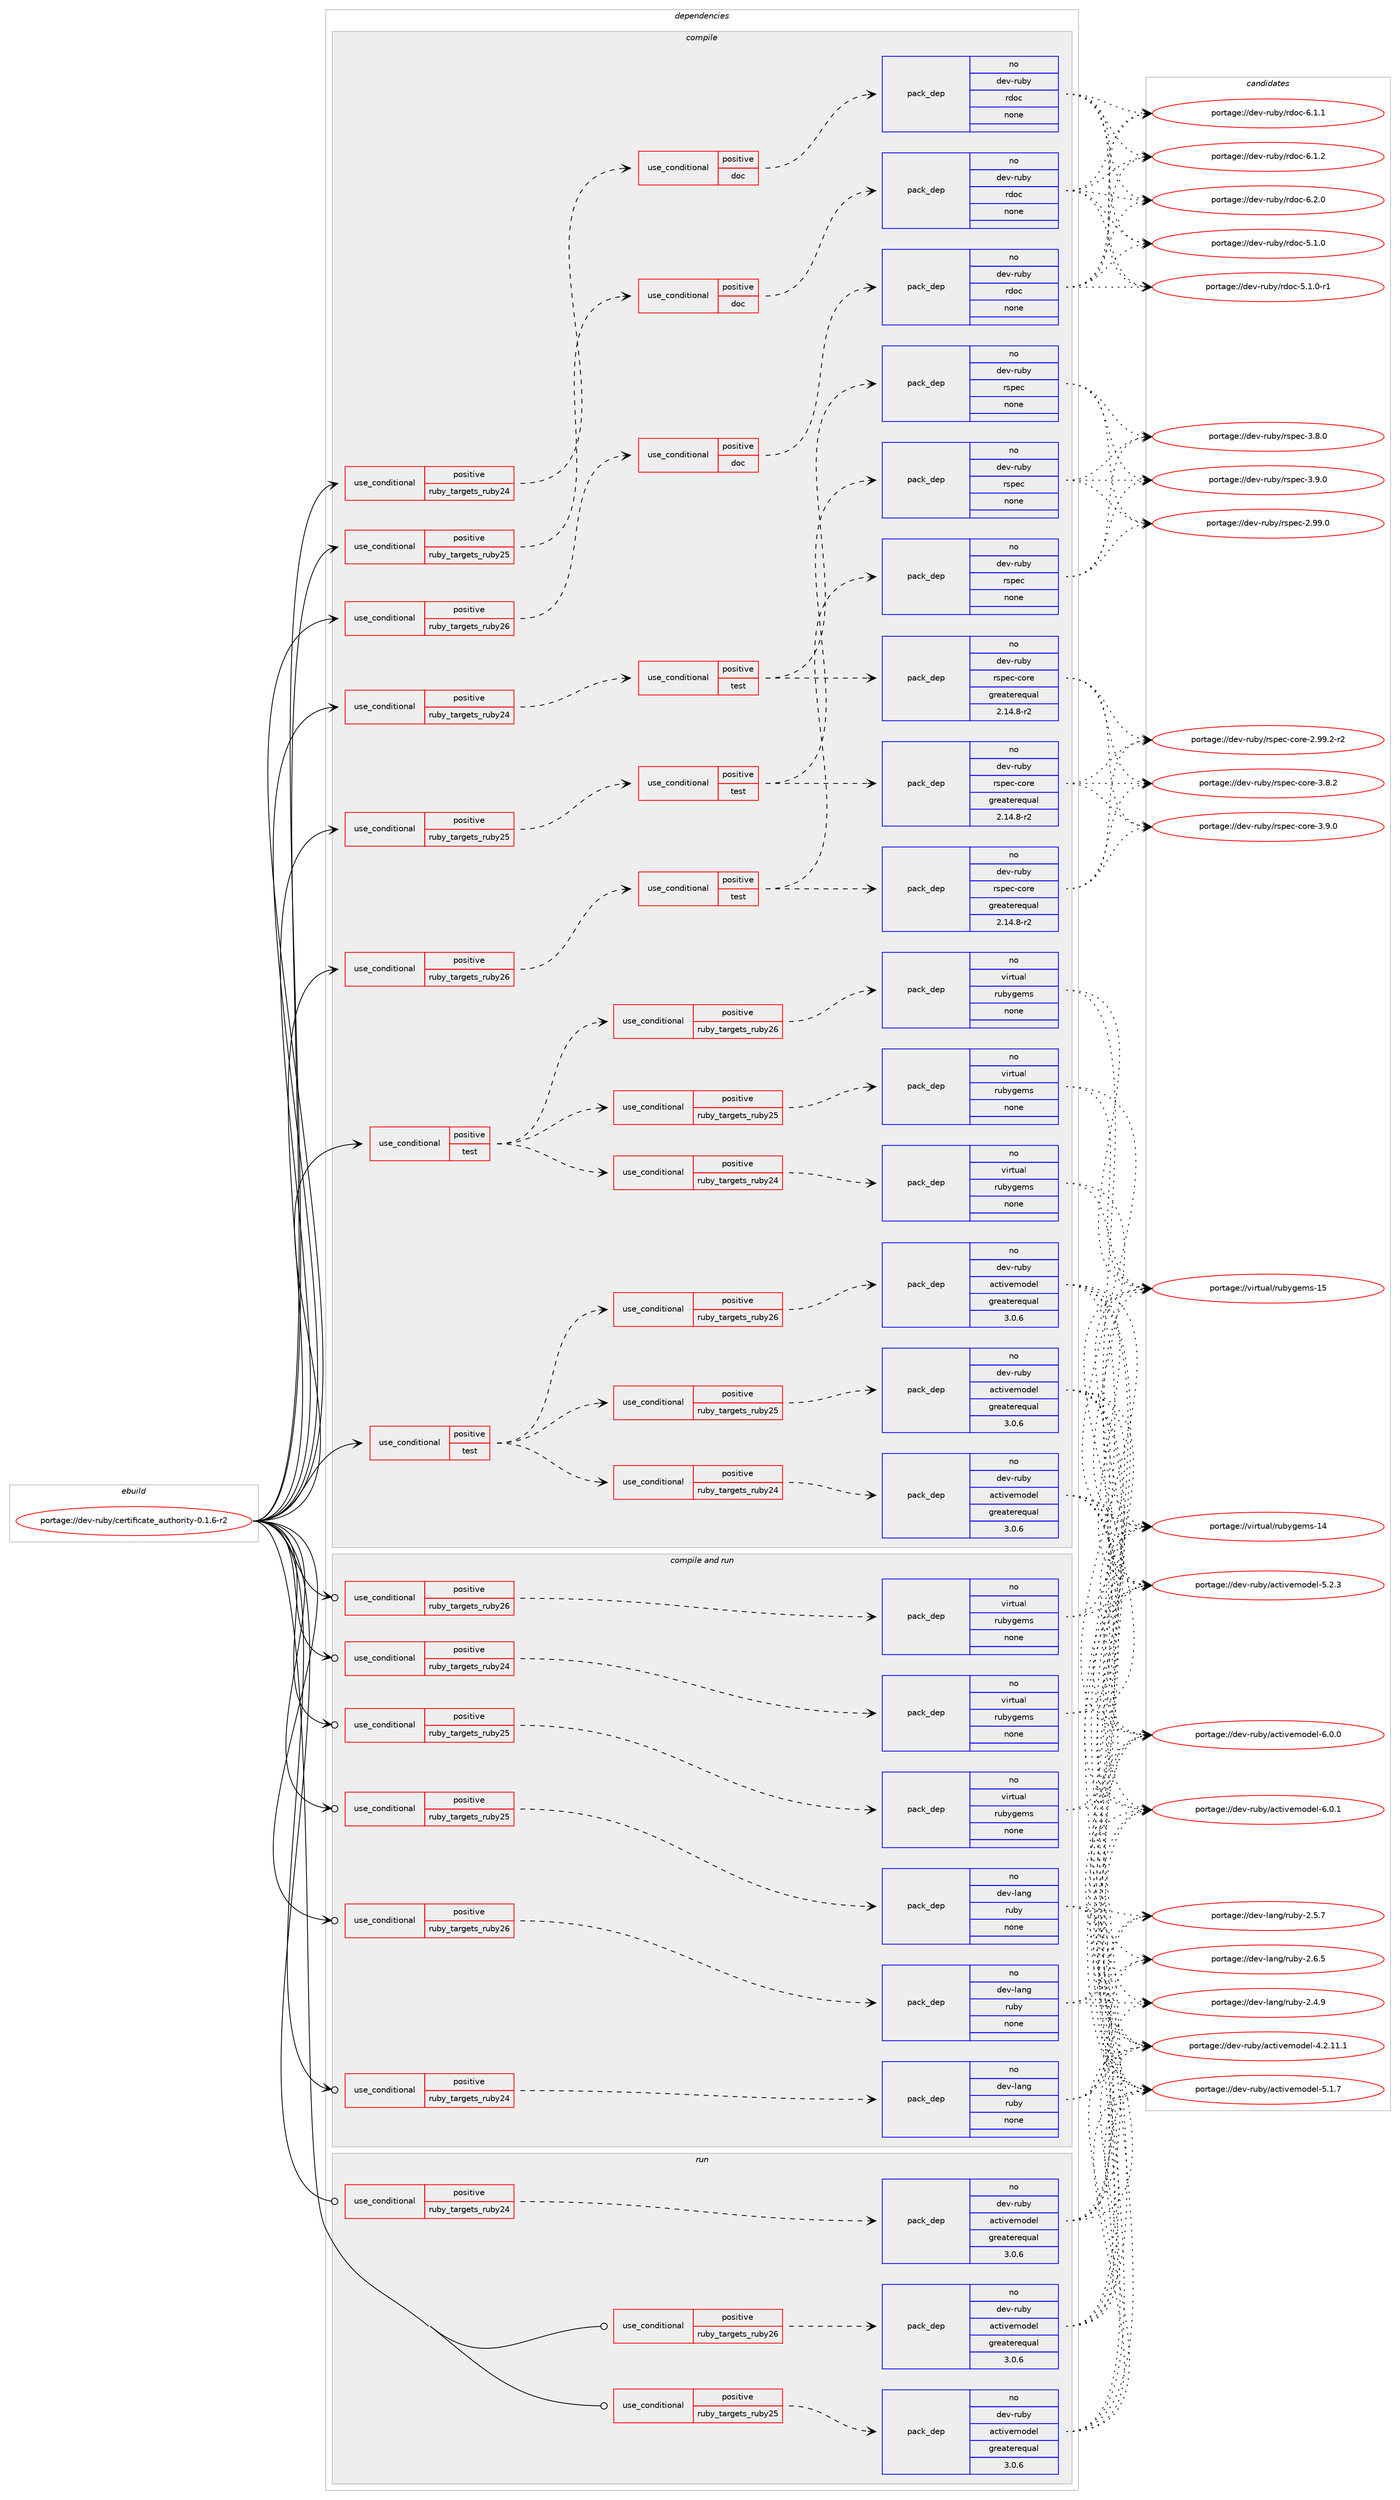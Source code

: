 digraph prolog {

# *************
# Graph options
# *************

newrank=true;
concentrate=true;
compound=true;
graph [rankdir=LR,fontname=Helvetica,fontsize=10,ranksep=1.5];#, ranksep=2.5, nodesep=0.2];
edge  [arrowhead=vee];
node  [fontname=Helvetica,fontsize=10];

# **********
# The ebuild
# **********

subgraph cluster_leftcol {
color=gray;
rank=same;
label=<<i>ebuild</i>>;
id [label="portage://dev-ruby/certificate_authority-0.1.6-r2", color=red, width=4, href="../dev-ruby/certificate_authority-0.1.6-r2.svg"];
}

# ****************
# The dependencies
# ****************

subgraph cluster_midcol {
color=gray;
label=<<i>dependencies</i>>;
subgraph cluster_compile {
fillcolor="#eeeeee";
style=filled;
label=<<i>compile</i>>;
subgraph cond49066 {
dependency215279 [label=<<TABLE BORDER="0" CELLBORDER="1" CELLSPACING="0" CELLPADDING="4"><TR><TD ROWSPAN="3" CELLPADDING="10">use_conditional</TD></TR><TR><TD>positive</TD></TR><TR><TD>ruby_targets_ruby24</TD></TR></TABLE>>, shape=none, color=red];
subgraph cond49067 {
dependency215280 [label=<<TABLE BORDER="0" CELLBORDER="1" CELLSPACING="0" CELLPADDING="4"><TR><TD ROWSPAN="3" CELLPADDING="10">use_conditional</TD></TR><TR><TD>positive</TD></TR><TR><TD>doc</TD></TR></TABLE>>, shape=none, color=red];
subgraph pack162732 {
dependency215281 [label=<<TABLE BORDER="0" CELLBORDER="1" CELLSPACING="0" CELLPADDING="4" WIDTH="220"><TR><TD ROWSPAN="6" CELLPADDING="30">pack_dep</TD></TR><TR><TD WIDTH="110">no</TD></TR><TR><TD>dev-ruby</TD></TR><TR><TD>rdoc</TD></TR><TR><TD>none</TD></TR><TR><TD></TD></TR></TABLE>>, shape=none, color=blue];
}
dependency215280:e -> dependency215281:w [weight=20,style="dashed",arrowhead="vee"];
}
dependency215279:e -> dependency215280:w [weight=20,style="dashed",arrowhead="vee"];
}
id:e -> dependency215279:w [weight=20,style="solid",arrowhead="vee"];
subgraph cond49068 {
dependency215282 [label=<<TABLE BORDER="0" CELLBORDER="1" CELLSPACING="0" CELLPADDING="4"><TR><TD ROWSPAN="3" CELLPADDING="10">use_conditional</TD></TR><TR><TD>positive</TD></TR><TR><TD>ruby_targets_ruby24</TD></TR></TABLE>>, shape=none, color=red];
subgraph cond49069 {
dependency215283 [label=<<TABLE BORDER="0" CELLBORDER="1" CELLSPACING="0" CELLPADDING="4"><TR><TD ROWSPAN="3" CELLPADDING="10">use_conditional</TD></TR><TR><TD>positive</TD></TR><TR><TD>test</TD></TR></TABLE>>, shape=none, color=red];
subgraph pack162733 {
dependency215284 [label=<<TABLE BORDER="0" CELLBORDER="1" CELLSPACING="0" CELLPADDING="4" WIDTH="220"><TR><TD ROWSPAN="6" CELLPADDING="30">pack_dep</TD></TR><TR><TD WIDTH="110">no</TD></TR><TR><TD>dev-ruby</TD></TR><TR><TD>rspec</TD></TR><TR><TD>none</TD></TR><TR><TD></TD></TR></TABLE>>, shape=none, color=blue];
}
dependency215283:e -> dependency215284:w [weight=20,style="dashed",arrowhead="vee"];
subgraph pack162734 {
dependency215285 [label=<<TABLE BORDER="0" CELLBORDER="1" CELLSPACING="0" CELLPADDING="4" WIDTH="220"><TR><TD ROWSPAN="6" CELLPADDING="30">pack_dep</TD></TR><TR><TD WIDTH="110">no</TD></TR><TR><TD>dev-ruby</TD></TR><TR><TD>rspec-core</TD></TR><TR><TD>greaterequal</TD></TR><TR><TD>2.14.8-r2</TD></TR></TABLE>>, shape=none, color=blue];
}
dependency215283:e -> dependency215285:w [weight=20,style="dashed",arrowhead="vee"];
}
dependency215282:e -> dependency215283:w [weight=20,style="dashed",arrowhead="vee"];
}
id:e -> dependency215282:w [weight=20,style="solid",arrowhead="vee"];
subgraph cond49070 {
dependency215286 [label=<<TABLE BORDER="0" CELLBORDER="1" CELLSPACING="0" CELLPADDING="4"><TR><TD ROWSPAN="3" CELLPADDING="10">use_conditional</TD></TR><TR><TD>positive</TD></TR><TR><TD>ruby_targets_ruby25</TD></TR></TABLE>>, shape=none, color=red];
subgraph cond49071 {
dependency215287 [label=<<TABLE BORDER="0" CELLBORDER="1" CELLSPACING="0" CELLPADDING="4"><TR><TD ROWSPAN="3" CELLPADDING="10">use_conditional</TD></TR><TR><TD>positive</TD></TR><TR><TD>doc</TD></TR></TABLE>>, shape=none, color=red];
subgraph pack162735 {
dependency215288 [label=<<TABLE BORDER="0" CELLBORDER="1" CELLSPACING="0" CELLPADDING="4" WIDTH="220"><TR><TD ROWSPAN="6" CELLPADDING="30">pack_dep</TD></TR><TR><TD WIDTH="110">no</TD></TR><TR><TD>dev-ruby</TD></TR><TR><TD>rdoc</TD></TR><TR><TD>none</TD></TR><TR><TD></TD></TR></TABLE>>, shape=none, color=blue];
}
dependency215287:e -> dependency215288:w [weight=20,style="dashed",arrowhead="vee"];
}
dependency215286:e -> dependency215287:w [weight=20,style="dashed",arrowhead="vee"];
}
id:e -> dependency215286:w [weight=20,style="solid",arrowhead="vee"];
subgraph cond49072 {
dependency215289 [label=<<TABLE BORDER="0" CELLBORDER="1" CELLSPACING="0" CELLPADDING="4"><TR><TD ROWSPAN="3" CELLPADDING="10">use_conditional</TD></TR><TR><TD>positive</TD></TR><TR><TD>ruby_targets_ruby25</TD></TR></TABLE>>, shape=none, color=red];
subgraph cond49073 {
dependency215290 [label=<<TABLE BORDER="0" CELLBORDER="1" CELLSPACING="0" CELLPADDING="4"><TR><TD ROWSPAN="3" CELLPADDING="10">use_conditional</TD></TR><TR><TD>positive</TD></TR><TR><TD>test</TD></TR></TABLE>>, shape=none, color=red];
subgraph pack162736 {
dependency215291 [label=<<TABLE BORDER="0" CELLBORDER="1" CELLSPACING="0" CELLPADDING="4" WIDTH="220"><TR><TD ROWSPAN="6" CELLPADDING="30">pack_dep</TD></TR><TR><TD WIDTH="110">no</TD></TR><TR><TD>dev-ruby</TD></TR><TR><TD>rspec</TD></TR><TR><TD>none</TD></TR><TR><TD></TD></TR></TABLE>>, shape=none, color=blue];
}
dependency215290:e -> dependency215291:w [weight=20,style="dashed",arrowhead="vee"];
subgraph pack162737 {
dependency215292 [label=<<TABLE BORDER="0" CELLBORDER="1" CELLSPACING="0" CELLPADDING="4" WIDTH="220"><TR><TD ROWSPAN="6" CELLPADDING="30">pack_dep</TD></TR><TR><TD WIDTH="110">no</TD></TR><TR><TD>dev-ruby</TD></TR><TR><TD>rspec-core</TD></TR><TR><TD>greaterequal</TD></TR><TR><TD>2.14.8-r2</TD></TR></TABLE>>, shape=none, color=blue];
}
dependency215290:e -> dependency215292:w [weight=20,style="dashed",arrowhead="vee"];
}
dependency215289:e -> dependency215290:w [weight=20,style="dashed",arrowhead="vee"];
}
id:e -> dependency215289:w [weight=20,style="solid",arrowhead="vee"];
subgraph cond49074 {
dependency215293 [label=<<TABLE BORDER="0" CELLBORDER="1" CELLSPACING="0" CELLPADDING="4"><TR><TD ROWSPAN="3" CELLPADDING="10">use_conditional</TD></TR><TR><TD>positive</TD></TR><TR><TD>ruby_targets_ruby26</TD></TR></TABLE>>, shape=none, color=red];
subgraph cond49075 {
dependency215294 [label=<<TABLE BORDER="0" CELLBORDER="1" CELLSPACING="0" CELLPADDING="4"><TR><TD ROWSPAN="3" CELLPADDING="10">use_conditional</TD></TR><TR><TD>positive</TD></TR><TR><TD>doc</TD></TR></TABLE>>, shape=none, color=red];
subgraph pack162738 {
dependency215295 [label=<<TABLE BORDER="0" CELLBORDER="1" CELLSPACING="0" CELLPADDING="4" WIDTH="220"><TR><TD ROWSPAN="6" CELLPADDING="30">pack_dep</TD></TR><TR><TD WIDTH="110">no</TD></TR><TR><TD>dev-ruby</TD></TR><TR><TD>rdoc</TD></TR><TR><TD>none</TD></TR><TR><TD></TD></TR></TABLE>>, shape=none, color=blue];
}
dependency215294:e -> dependency215295:w [weight=20,style="dashed",arrowhead="vee"];
}
dependency215293:e -> dependency215294:w [weight=20,style="dashed",arrowhead="vee"];
}
id:e -> dependency215293:w [weight=20,style="solid",arrowhead="vee"];
subgraph cond49076 {
dependency215296 [label=<<TABLE BORDER="0" CELLBORDER="1" CELLSPACING="0" CELLPADDING="4"><TR><TD ROWSPAN="3" CELLPADDING="10">use_conditional</TD></TR><TR><TD>positive</TD></TR><TR><TD>ruby_targets_ruby26</TD></TR></TABLE>>, shape=none, color=red];
subgraph cond49077 {
dependency215297 [label=<<TABLE BORDER="0" CELLBORDER="1" CELLSPACING="0" CELLPADDING="4"><TR><TD ROWSPAN="3" CELLPADDING="10">use_conditional</TD></TR><TR><TD>positive</TD></TR><TR><TD>test</TD></TR></TABLE>>, shape=none, color=red];
subgraph pack162739 {
dependency215298 [label=<<TABLE BORDER="0" CELLBORDER="1" CELLSPACING="0" CELLPADDING="4" WIDTH="220"><TR><TD ROWSPAN="6" CELLPADDING="30">pack_dep</TD></TR><TR><TD WIDTH="110">no</TD></TR><TR><TD>dev-ruby</TD></TR><TR><TD>rspec</TD></TR><TR><TD>none</TD></TR><TR><TD></TD></TR></TABLE>>, shape=none, color=blue];
}
dependency215297:e -> dependency215298:w [weight=20,style="dashed",arrowhead="vee"];
subgraph pack162740 {
dependency215299 [label=<<TABLE BORDER="0" CELLBORDER="1" CELLSPACING="0" CELLPADDING="4" WIDTH="220"><TR><TD ROWSPAN="6" CELLPADDING="30">pack_dep</TD></TR><TR><TD WIDTH="110">no</TD></TR><TR><TD>dev-ruby</TD></TR><TR><TD>rspec-core</TD></TR><TR><TD>greaterequal</TD></TR><TR><TD>2.14.8-r2</TD></TR></TABLE>>, shape=none, color=blue];
}
dependency215297:e -> dependency215299:w [weight=20,style="dashed",arrowhead="vee"];
}
dependency215296:e -> dependency215297:w [weight=20,style="dashed",arrowhead="vee"];
}
id:e -> dependency215296:w [weight=20,style="solid",arrowhead="vee"];
subgraph cond49078 {
dependency215300 [label=<<TABLE BORDER="0" CELLBORDER="1" CELLSPACING="0" CELLPADDING="4"><TR><TD ROWSPAN="3" CELLPADDING="10">use_conditional</TD></TR><TR><TD>positive</TD></TR><TR><TD>test</TD></TR></TABLE>>, shape=none, color=red];
subgraph cond49079 {
dependency215301 [label=<<TABLE BORDER="0" CELLBORDER="1" CELLSPACING="0" CELLPADDING="4"><TR><TD ROWSPAN="3" CELLPADDING="10">use_conditional</TD></TR><TR><TD>positive</TD></TR><TR><TD>ruby_targets_ruby24</TD></TR></TABLE>>, shape=none, color=red];
subgraph pack162741 {
dependency215302 [label=<<TABLE BORDER="0" CELLBORDER="1" CELLSPACING="0" CELLPADDING="4" WIDTH="220"><TR><TD ROWSPAN="6" CELLPADDING="30">pack_dep</TD></TR><TR><TD WIDTH="110">no</TD></TR><TR><TD>dev-ruby</TD></TR><TR><TD>activemodel</TD></TR><TR><TD>greaterequal</TD></TR><TR><TD>3.0.6</TD></TR></TABLE>>, shape=none, color=blue];
}
dependency215301:e -> dependency215302:w [weight=20,style="dashed",arrowhead="vee"];
}
dependency215300:e -> dependency215301:w [weight=20,style="dashed",arrowhead="vee"];
subgraph cond49080 {
dependency215303 [label=<<TABLE BORDER="0" CELLBORDER="1" CELLSPACING="0" CELLPADDING="4"><TR><TD ROWSPAN="3" CELLPADDING="10">use_conditional</TD></TR><TR><TD>positive</TD></TR><TR><TD>ruby_targets_ruby25</TD></TR></TABLE>>, shape=none, color=red];
subgraph pack162742 {
dependency215304 [label=<<TABLE BORDER="0" CELLBORDER="1" CELLSPACING="0" CELLPADDING="4" WIDTH="220"><TR><TD ROWSPAN="6" CELLPADDING="30">pack_dep</TD></TR><TR><TD WIDTH="110">no</TD></TR><TR><TD>dev-ruby</TD></TR><TR><TD>activemodel</TD></TR><TR><TD>greaterequal</TD></TR><TR><TD>3.0.6</TD></TR></TABLE>>, shape=none, color=blue];
}
dependency215303:e -> dependency215304:w [weight=20,style="dashed",arrowhead="vee"];
}
dependency215300:e -> dependency215303:w [weight=20,style="dashed",arrowhead="vee"];
subgraph cond49081 {
dependency215305 [label=<<TABLE BORDER="0" CELLBORDER="1" CELLSPACING="0" CELLPADDING="4"><TR><TD ROWSPAN="3" CELLPADDING="10">use_conditional</TD></TR><TR><TD>positive</TD></TR><TR><TD>ruby_targets_ruby26</TD></TR></TABLE>>, shape=none, color=red];
subgraph pack162743 {
dependency215306 [label=<<TABLE BORDER="0" CELLBORDER="1" CELLSPACING="0" CELLPADDING="4" WIDTH="220"><TR><TD ROWSPAN="6" CELLPADDING="30">pack_dep</TD></TR><TR><TD WIDTH="110">no</TD></TR><TR><TD>dev-ruby</TD></TR><TR><TD>activemodel</TD></TR><TR><TD>greaterequal</TD></TR><TR><TD>3.0.6</TD></TR></TABLE>>, shape=none, color=blue];
}
dependency215305:e -> dependency215306:w [weight=20,style="dashed",arrowhead="vee"];
}
dependency215300:e -> dependency215305:w [weight=20,style="dashed",arrowhead="vee"];
}
id:e -> dependency215300:w [weight=20,style="solid",arrowhead="vee"];
subgraph cond49082 {
dependency215307 [label=<<TABLE BORDER="0" CELLBORDER="1" CELLSPACING="0" CELLPADDING="4"><TR><TD ROWSPAN="3" CELLPADDING="10">use_conditional</TD></TR><TR><TD>positive</TD></TR><TR><TD>test</TD></TR></TABLE>>, shape=none, color=red];
subgraph cond49083 {
dependency215308 [label=<<TABLE BORDER="0" CELLBORDER="1" CELLSPACING="0" CELLPADDING="4"><TR><TD ROWSPAN="3" CELLPADDING="10">use_conditional</TD></TR><TR><TD>positive</TD></TR><TR><TD>ruby_targets_ruby24</TD></TR></TABLE>>, shape=none, color=red];
subgraph pack162744 {
dependency215309 [label=<<TABLE BORDER="0" CELLBORDER="1" CELLSPACING="0" CELLPADDING="4" WIDTH="220"><TR><TD ROWSPAN="6" CELLPADDING="30">pack_dep</TD></TR><TR><TD WIDTH="110">no</TD></TR><TR><TD>virtual</TD></TR><TR><TD>rubygems</TD></TR><TR><TD>none</TD></TR><TR><TD></TD></TR></TABLE>>, shape=none, color=blue];
}
dependency215308:e -> dependency215309:w [weight=20,style="dashed",arrowhead="vee"];
}
dependency215307:e -> dependency215308:w [weight=20,style="dashed",arrowhead="vee"];
subgraph cond49084 {
dependency215310 [label=<<TABLE BORDER="0" CELLBORDER="1" CELLSPACING="0" CELLPADDING="4"><TR><TD ROWSPAN="3" CELLPADDING="10">use_conditional</TD></TR><TR><TD>positive</TD></TR><TR><TD>ruby_targets_ruby25</TD></TR></TABLE>>, shape=none, color=red];
subgraph pack162745 {
dependency215311 [label=<<TABLE BORDER="0" CELLBORDER="1" CELLSPACING="0" CELLPADDING="4" WIDTH="220"><TR><TD ROWSPAN="6" CELLPADDING="30">pack_dep</TD></TR><TR><TD WIDTH="110">no</TD></TR><TR><TD>virtual</TD></TR><TR><TD>rubygems</TD></TR><TR><TD>none</TD></TR><TR><TD></TD></TR></TABLE>>, shape=none, color=blue];
}
dependency215310:e -> dependency215311:w [weight=20,style="dashed",arrowhead="vee"];
}
dependency215307:e -> dependency215310:w [weight=20,style="dashed",arrowhead="vee"];
subgraph cond49085 {
dependency215312 [label=<<TABLE BORDER="0" CELLBORDER="1" CELLSPACING="0" CELLPADDING="4"><TR><TD ROWSPAN="3" CELLPADDING="10">use_conditional</TD></TR><TR><TD>positive</TD></TR><TR><TD>ruby_targets_ruby26</TD></TR></TABLE>>, shape=none, color=red];
subgraph pack162746 {
dependency215313 [label=<<TABLE BORDER="0" CELLBORDER="1" CELLSPACING="0" CELLPADDING="4" WIDTH="220"><TR><TD ROWSPAN="6" CELLPADDING="30">pack_dep</TD></TR><TR><TD WIDTH="110">no</TD></TR><TR><TD>virtual</TD></TR><TR><TD>rubygems</TD></TR><TR><TD>none</TD></TR><TR><TD></TD></TR></TABLE>>, shape=none, color=blue];
}
dependency215312:e -> dependency215313:w [weight=20,style="dashed",arrowhead="vee"];
}
dependency215307:e -> dependency215312:w [weight=20,style="dashed",arrowhead="vee"];
}
id:e -> dependency215307:w [weight=20,style="solid",arrowhead="vee"];
}
subgraph cluster_compileandrun {
fillcolor="#eeeeee";
style=filled;
label=<<i>compile and run</i>>;
subgraph cond49086 {
dependency215314 [label=<<TABLE BORDER="0" CELLBORDER="1" CELLSPACING="0" CELLPADDING="4"><TR><TD ROWSPAN="3" CELLPADDING="10">use_conditional</TD></TR><TR><TD>positive</TD></TR><TR><TD>ruby_targets_ruby24</TD></TR></TABLE>>, shape=none, color=red];
subgraph pack162747 {
dependency215315 [label=<<TABLE BORDER="0" CELLBORDER="1" CELLSPACING="0" CELLPADDING="4" WIDTH="220"><TR><TD ROWSPAN="6" CELLPADDING="30">pack_dep</TD></TR><TR><TD WIDTH="110">no</TD></TR><TR><TD>dev-lang</TD></TR><TR><TD>ruby</TD></TR><TR><TD>none</TD></TR><TR><TD></TD></TR></TABLE>>, shape=none, color=blue];
}
dependency215314:e -> dependency215315:w [weight=20,style="dashed",arrowhead="vee"];
}
id:e -> dependency215314:w [weight=20,style="solid",arrowhead="odotvee"];
subgraph cond49087 {
dependency215316 [label=<<TABLE BORDER="0" CELLBORDER="1" CELLSPACING="0" CELLPADDING="4"><TR><TD ROWSPAN="3" CELLPADDING="10">use_conditional</TD></TR><TR><TD>positive</TD></TR><TR><TD>ruby_targets_ruby24</TD></TR></TABLE>>, shape=none, color=red];
subgraph pack162748 {
dependency215317 [label=<<TABLE BORDER="0" CELLBORDER="1" CELLSPACING="0" CELLPADDING="4" WIDTH="220"><TR><TD ROWSPAN="6" CELLPADDING="30">pack_dep</TD></TR><TR><TD WIDTH="110">no</TD></TR><TR><TD>virtual</TD></TR><TR><TD>rubygems</TD></TR><TR><TD>none</TD></TR><TR><TD></TD></TR></TABLE>>, shape=none, color=blue];
}
dependency215316:e -> dependency215317:w [weight=20,style="dashed",arrowhead="vee"];
}
id:e -> dependency215316:w [weight=20,style="solid",arrowhead="odotvee"];
subgraph cond49088 {
dependency215318 [label=<<TABLE BORDER="0" CELLBORDER="1" CELLSPACING="0" CELLPADDING="4"><TR><TD ROWSPAN="3" CELLPADDING="10">use_conditional</TD></TR><TR><TD>positive</TD></TR><TR><TD>ruby_targets_ruby25</TD></TR></TABLE>>, shape=none, color=red];
subgraph pack162749 {
dependency215319 [label=<<TABLE BORDER="0" CELLBORDER="1" CELLSPACING="0" CELLPADDING="4" WIDTH="220"><TR><TD ROWSPAN="6" CELLPADDING="30">pack_dep</TD></TR><TR><TD WIDTH="110">no</TD></TR><TR><TD>dev-lang</TD></TR><TR><TD>ruby</TD></TR><TR><TD>none</TD></TR><TR><TD></TD></TR></TABLE>>, shape=none, color=blue];
}
dependency215318:e -> dependency215319:w [weight=20,style="dashed",arrowhead="vee"];
}
id:e -> dependency215318:w [weight=20,style="solid",arrowhead="odotvee"];
subgraph cond49089 {
dependency215320 [label=<<TABLE BORDER="0" CELLBORDER="1" CELLSPACING="0" CELLPADDING="4"><TR><TD ROWSPAN="3" CELLPADDING="10">use_conditional</TD></TR><TR><TD>positive</TD></TR><TR><TD>ruby_targets_ruby25</TD></TR></TABLE>>, shape=none, color=red];
subgraph pack162750 {
dependency215321 [label=<<TABLE BORDER="0" CELLBORDER="1" CELLSPACING="0" CELLPADDING="4" WIDTH="220"><TR><TD ROWSPAN="6" CELLPADDING="30">pack_dep</TD></TR><TR><TD WIDTH="110">no</TD></TR><TR><TD>virtual</TD></TR><TR><TD>rubygems</TD></TR><TR><TD>none</TD></TR><TR><TD></TD></TR></TABLE>>, shape=none, color=blue];
}
dependency215320:e -> dependency215321:w [weight=20,style="dashed",arrowhead="vee"];
}
id:e -> dependency215320:w [weight=20,style="solid",arrowhead="odotvee"];
subgraph cond49090 {
dependency215322 [label=<<TABLE BORDER="0" CELLBORDER="1" CELLSPACING="0" CELLPADDING="4"><TR><TD ROWSPAN="3" CELLPADDING="10">use_conditional</TD></TR><TR><TD>positive</TD></TR><TR><TD>ruby_targets_ruby26</TD></TR></TABLE>>, shape=none, color=red];
subgraph pack162751 {
dependency215323 [label=<<TABLE BORDER="0" CELLBORDER="1" CELLSPACING="0" CELLPADDING="4" WIDTH="220"><TR><TD ROWSPAN="6" CELLPADDING="30">pack_dep</TD></TR><TR><TD WIDTH="110">no</TD></TR><TR><TD>dev-lang</TD></TR><TR><TD>ruby</TD></TR><TR><TD>none</TD></TR><TR><TD></TD></TR></TABLE>>, shape=none, color=blue];
}
dependency215322:e -> dependency215323:w [weight=20,style="dashed",arrowhead="vee"];
}
id:e -> dependency215322:w [weight=20,style="solid",arrowhead="odotvee"];
subgraph cond49091 {
dependency215324 [label=<<TABLE BORDER="0" CELLBORDER="1" CELLSPACING="0" CELLPADDING="4"><TR><TD ROWSPAN="3" CELLPADDING="10">use_conditional</TD></TR><TR><TD>positive</TD></TR><TR><TD>ruby_targets_ruby26</TD></TR></TABLE>>, shape=none, color=red];
subgraph pack162752 {
dependency215325 [label=<<TABLE BORDER="0" CELLBORDER="1" CELLSPACING="0" CELLPADDING="4" WIDTH="220"><TR><TD ROWSPAN="6" CELLPADDING="30">pack_dep</TD></TR><TR><TD WIDTH="110">no</TD></TR><TR><TD>virtual</TD></TR><TR><TD>rubygems</TD></TR><TR><TD>none</TD></TR><TR><TD></TD></TR></TABLE>>, shape=none, color=blue];
}
dependency215324:e -> dependency215325:w [weight=20,style="dashed",arrowhead="vee"];
}
id:e -> dependency215324:w [weight=20,style="solid",arrowhead="odotvee"];
}
subgraph cluster_run {
fillcolor="#eeeeee";
style=filled;
label=<<i>run</i>>;
subgraph cond49092 {
dependency215326 [label=<<TABLE BORDER="0" CELLBORDER="1" CELLSPACING="0" CELLPADDING="4"><TR><TD ROWSPAN="3" CELLPADDING="10">use_conditional</TD></TR><TR><TD>positive</TD></TR><TR><TD>ruby_targets_ruby24</TD></TR></TABLE>>, shape=none, color=red];
subgraph pack162753 {
dependency215327 [label=<<TABLE BORDER="0" CELLBORDER="1" CELLSPACING="0" CELLPADDING="4" WIDTH="220"><TR><TD ROWSPAN="6" CELLPADDING="30">pack_dep</TD></TR><TR><TD WIDTH="110">no</TD></TR><TR><TD>dev-ruby</TD></TR><TR><TD>activemodel</TD></TR><TR><TD>greaterequal</TD></TR><TR><TD>3.0.6</TD></TR></TABLE>>, shape=none, color=blue];
}
dependency215326:e -> dependency215327:w [weight=20,style="dashed",arrowhead="vee"];
}
id:e -> dependency215326:w [weight=20,style="solid",arrowhead="odot"];
subgraph cond49093 {
dependency215328 [label=<<TABLE BORDER="0" CELLBORDER="1" CELLSPACING="0" CELLPADDING="4"><TR><TD ROWSPAN="3" CELLPADDING="10">use_conditional</TD></TR><TR><TD>positive</TD></TR><TR><TD>ruby_targets_ruby25</TD></TR></TABLE>>, shape=none, color=red];
subgraph pack162754 {
dependency215329 [label=<<TABLE BORDER="0" CELLBORDER="1" CELLSPACING="0" CELLPADDING="4" WIDTH="220"><TR><TD ROWSPAN="6" CELLPADDING="30">pack_dep</TD></TR><TR><TD WIDTH="110">no</TD></TR><TR><TD>dev-ruby</TD></TR><TR><TD>activemodel</TD></TR><TR><TD>greaterequal</TD></TR><TR><TD>3.0.6</TD></TR></TABLE>>, shape=none, color=blue];
}
dependency215328:e -> dependency215329:w [weight=20,style="dashed",arrowhead="vee"];
}
id:e -> dependency215328:w [weight=20,style="solid",arrowhead="odot"];
subgraph cond49094 {
dependency215330 [label=<<TABLE BORDER="0" CELLBORDER="1" CELLSPACING="0" CELLPADDING="4"><TR><TD ROWSPAN="3" CELLPADDING="10">use_conditional</TD></TR><TR><TD>positive</TD></TR><TR><TD>ruby_targets_ruby26</TD></TR></TABLE>>, shape=none, color=red];
subgraph pack162755 {
dependency215331 [label=<<TABLE BORDER="0" CELLBORDER="1" CELLSPACING="0" CELLPADDING="4" WIDTH="220"><TR><TD ROWSPAN="6" CELLPADDING="30">pack_dep</TD></TR><TR><TD WIDTH="110">no</TD></TR><TR><TD>dev-ruby</TD></TR><TR><TD>activemodel</TD></TR><TR><TD>greaterequal</TD></TR><TR><TD>3.0.6</TD></TR></TABLE>>, shape=none, color=blue];
}
dependency215330:e -> dependency215331:w [weight=20,style="dashed",arrowhead="vee"];
}
id:e -> dependency215330:w [weight=20,style="solid",arrowhead="odot"];
}
}

# **************
# The candidates
# **************

subgraph cluster_choices {
rank=same;
color=gray;
label=<<i>candidates</i>>;

subgraph choice162732 {
color=black;
nodesep=1;
choiceportage10010111845114117981214711410011199455346494648 [label="portage://dev-ruby/rdoc-5.1.0", color=red, width=4,href="../dev-ruby/rdoc-5.1.0.svg"];
choiceportage100101118451141179812147114100111994553464946484511449 [label="portage://dev-ruby/rdoc-5.1.0-r1", color=red, width=4,href="../dev-ruby/rdoc-5.1.0-r1.svg"];
choiceportage10010111845114117981214711410011199455446494649 [label="portage://dev-ruby/rdoc-6.1.1", color=red, width=4,href="../dev-ruby/rdoc-6.1.1.svg"];
choiceportage10010111845114117981214711410011199455446494650 [label="portage://dev-ruby/rdoc-6.1.2", color=red, width=4,href="../dev-ruby/rdoc-6.1.2.svg"];
choiceportage10010111845114117981214711410011199455446504648 [label="portage://dev-ruby/rdoc-6.2.0", color=red, width=4,href="../dev-ruby/rdoc-6.2.0.svg"];
dependency215281:e -> choiceportage10010111845114117981214711410011199455346494648:w [style=dotted,weight="100"];
dependency215281:e -> choiceportage100101118451141179812147114100111994553464946484511449:w [style=dotted,weight="100"];
dependency215281:e -> choiceportage10010111845114117981214711410011199455446494649:w [style=dotted,weight="100"];
dependency215281:e -> choiceportage10010111845114117981214711410011199455446494650:w [style=dotted,weight="100"];
dependency215281:e -> choiceportage10010111845114117981214711410011199455446504648:w [style=dotted,weight="100"];
}
subgraph choice162733 {
color=black;
nodesep=1;
choiceportage1001011184511411798121471141151121019945504657574648 [label="portage://dev-ruby/rspec-2.99.0", color=red, width=4,href="../dev-ruby/rspec-2.99.0.svg"];
choiceportage10010111845114117981214711411511210199455146564648 [label="portage://dev-ruby/rspec-3.8.0", color=red, width=4,href="../dev-ruby/rspec-3.8.0.svg"];
choiceportage10010111845114117981214711411511210199455146574648 [label="portage://dev-ruby/rspec-3.9.0", color=red, width=4,href="../dev-ruby/rspec-3.9.0.svg"];
dependency215284:e -> choiceportage1001011184511411798121471141151121019945504657574648:w [style=dotted,weight="100"];
dependency215284:e -> choiceportage10010111845114117981214711411511210199455146564648:w [style=dotted,weight="100"];
dependency215284:e -> choiceportage10010111845114117981214711411511210199455146574648:w [style=dotted,weight="100"];
}
subgraph choice162734 {
color=black;
nodesep=1;
choiceportage100101118451141179812147114115112101994599111114101455046575746504511450 [label="portage://dev-ruby/rspec-core-2.99.2-r2", color=red, width=4,href="../dev-ruby/rspec-core-2.99.2-r2.svg"];
choiceportage100101118451141179812147114115112101994599111114101455146564650 [label="portage://dev-ruby/rspec-core-3.8.2", color=red, width=4,href="../dev-ruby/rspec-core-3.8.2.svg"];
choiceportage100101118451141179812147114115112101994599111114101455146574648 [label="portage://dev-ruby/rspec-core-3.9.0", color=red, width=4,href="../dev-ruby/rspec-core-3.9.0.svg"];
dependency215285:e -> choiceportage100101118451141179812147114115112101994599111114101455046575746504511450:w [style=dotted,weight="100"];
dependency215285:e -> choiceportage100101118451141179812147114115112101994599111114101455146564650:w [style=dotted,weight="100"];
dependency215285:e -> choiceportage100101118451141179812147114115112101994599111114101455146574648:w [style=dotted,weight="100"];
}
subgraph choice162735 {
color=black;
nodesep=1;
choiceportage10010111845114117981214711410011199455346494648 [label="portage://dev-ruby/rdoc-5.1.0", color=red, width=4,href="../dev-ruby/rdoc-5.1.0.svg"];
choiceportage100101118451141179812147114100111994553464946484511449 [label="portage://dev-ruby/rdoc-5.1.0-r1", color=red, width=4,href="../dev-ruby/rdoc-5.1.0-r1.svg"];
choiceportage10010111845114117981214711410011199455446494649 [label="portage://dev-ruby/rdoc-6.1.1", color=red, width=4,href="../dev-ruby/rdoc-6.1.1.svg"];
choiceportage10010111845114117981214711410011199455446494650 [label="portage://dev-ruby/rdoc-6.1.2", color=red, width=4,href="../dev-ruby/rdoc-6.1.2.svg"];
choiceportage10010111845114117981214711410011199455446504648 [label="portage://dev-ruby/rdoc-6.2.0", color=red, width=4,href="../dev-ruby/rdoc-6.2.0.svg"];
dependency215288:e -> choiceportage10010111845114117981214711410011199455346494648:w [style=dotted,weight="100"];
dependency215288:e -> choiceportage100101118451141179812147114100111994553464946484511449:w [style=dotted,weight="100"];
dependency215288:e -> choiceportage10010111845114117981214711410011199455446494649:w [style=dotted,weight="100"];
dependency215288:e -> choiceportage10010111845114117981214711410011199455446494650:w [style=dotted,weight="100"];
dependency215288:e -> choiceportage10010111845114117981214711410011199455446504648:w [style=dotted,weight="100"];
}
subgraph choice162736 {
color=black;
nodesep=1;
choiceportage1001011184511411798121471141151121019945504657574648 [label="portage://dev-ruby/rspec-2.99.0", color=red, width=4,href="../dev-ruby/rspec-2.99.0.svg"];
choiceportage10010111845114117981214711411511210199455146564648 [label="portage://dev-ruby/rspec-3.8.0", color=red, width=4,href="../dev-ruby/rspec-3.8.0.svg"];
choiceportage10010111845114117981214711411511210199455146574648 [label="portage://dev-ruby/rspec-3.9.0", color=red, width=4,href="../dev-ruby/rspec-3.9.0.svg"];
dependency215291:e -> choiceportage1001011184511411798121471141151121019945504657574648:w [style=dotted,weight="100"];
dependency215291:e -> choiceportage10010111845114117981214711411511210199455146564648:w [style=dotted,weight="100"];
dependency215291:e -> choiceportage10010111845114117981214711411511210199455146574648:w [style=dotted,weight="100"];
}
subgraph choice162737 {
color=black;
nodesep=1;
choiceportage100101118451141179812147114115112101994599111114101455046575746504511450 [label="portage://dev-ruby/rspec-core-2.99.2-r2", color=red, width=4,href="../dev-ruby/rspec-core-2.99.2-r2.svg"];
choiceportage100101118451141179812147114115112101994599111114101455146564650 [label="portage://dev-ruby/rspec-core-3.8.2", color=red, width=4,href="../dev-ruby/rspec-core-3.8.2.svg"];
choiceportage100101118451141179812147114115112101994599111114101455146574648 [label="portage://dev-ruby/rspec-core-3.9.0", color=red, width=4,href="../dev-ruby/rspec-core-3.9.0.svg"];
dependency215292:e -> choiceportage100101118451141179812147114115112101994599111114101455046575746504511450:w [style=dotted,weight="100"];
dependency215292:e -> choiceportage100101118451141179812147114115112101994599111114101455146564650:w [style=dotted,weight="100"];
dependency215292:e -> choiceportage100101118451141179812147114115112101994599111114101455146574648:w [style=dotted,weight="100"];
}
subgraph choice162738 {
color=black;
nodesep=1;
choiceportage10010111845114117981214711410011199455346494648 [label="portage://dev-ruby/rdoc-5.1.0", color=red, width=4,href="../dev-ruby/rdoc-5.1.0.svg"];
choiceportage100101118451141179812147114100111994553464946484511449 [label="portage://dev-ruby/rdoc-5.1.0-r1", color=red, width=4,href="../dev-ruby/rdoc-5.1.0-r1.svg"];
choiceportage10010111845114117981214711410011199455446494649 [label="portage://dev-ruby/rdoc-6.1.1", color=red, width=4,href="../dev-ruby/rdoc-6.1.1.svg"];
choiceportage10010111845114117981214711410011199455446494650 [label="portage://dev-ruby/rdoc-6.1.2", color=red, width=4,href="../dev-ruby/rdoc-6.1.2.svg"];
choiceportage10010111845114117981214711410011199455446504648 [label="portage://dev-ruby/rdoc-6.2.0", color=red, width=4,href="../dev-ruby/rdoc-6.2.0.svg"];
dependency215295:e -> choiceportage10010111845114117981214711410011199455346494648:w [style=dotted,weight="100"];
dependency215295:e -> choiceportage100101118451141179812147114100111994553464946484511449:w [style=dotted,weight="100"];
dependency215295:e -> choiceportage10010111845114117981214711410011199455446494649:w [style=dotted,weight="100"];
dependency215295:e -> choiceportage10010111845114117981214711410011199455446494650:w [style=dotted,weight="100"];
dependency215295:e -> choiceportage10010111845114117981214711410011199455446504648:w [style=dotted,weight="100"];
}
subgraph choice162739 {
color=black;
nodesep=1;
choiceportage1001011184511411798121471141151121019945504657574648 [label="portage://dev-ruby/rspec-2.99.0", color=red, width=4,href="../dev-ruby/rspec-2.99.0.svg"];
choiceportage10010111845114117981214711411511210199455146564648 [label="portage://dev-ruby/rspec-3.8.0", color=red, width=4,href="../dev-ruby/rspec-3.8.0.svg"];
choiceportage10010111845114117981214711411511210199455146574648 [label="portage://dev-ruby/rspec-3.9.0", color=red, width=4,href="../dev-ruby/rspec-3.9.0.svg"];
dependency215298:e -> choiceportage1001011184511411798121471141151121019945504657574648:w [style=dotted,weight="100"];
dependency215298:e -> choiceportage10010111845114117981214711411511210199455146564648:w [style=dotted,weight="100"];
dependency215298:e -> choiceportage10010111845114117981214711411511210199455146574648:w [style=dotted,weight="100"];
}
subgraph choice162740 {
color=black;
nodesep=1;
choiceportage100101118451141179812147114115112101994599111114101455046575746504511450 [label="portage://dev-ruby/rspec-core-2.99.2-r2", color=red, width=4,href="../dev-ruby/rspec-core-2.99.2-r2.svg"];
choiceportage100101118451141179812147114115112101994599111114101455146564650 [label="portage://dev-ruby/rspec-core-3.8.2", color=red, width=4,href="../dev-ruby/rspec-core-3.8.2.svg"];
choiceportage100101118451141179812147114115112101994599111114101455146574648 [label="portage://dev-ruby/rspec-core-3.9.0", color=red, width=4,href="../dev-ruby/rspec-core-3.9.0.svg"];
dependency215299:e -> choiceportage100101118451141179812147114115112101994599111114101455046575746504511450:w [style=dotted,weight="100"];
dependency215299:e -> choiceportage100101118451141179812147114115112101994599111114101455146564650:w [style=dotted,weight="100"];
dependency215299:e -> choiceportage100101118451141179812147114115112101994599111114101455146574648:w [style=dotted,weight="100"];
}
subgraph choice162741 {
color=black;
nodesep=1;
choiceportage1001011184511411798121479799116105118101109111100101108455246504649494649 [label="portage://dev-ruby/activemodel-4.2.11.1", color=red, width=4,href="../dev-ruby/activemodel-4.2.11.1.svg"];
choiceportage1001011184511411798121479799116105118101109111100101108455346494655 [label="portage://dev-ruby/activemodel-5.1.7", color=red, width=4,href="../dev-ruby/activemodel-5.1.7.svg"];
choiceportage1001011184511411798121479799116105118101109111100101108455346504651 [label="portage://dev-ruby/activemodel-5.2.3", color=red, width=4,href="../dev-ruby/activemodel-5.2.3.svg"];
choiceportage1001011184511411798121479799116105118101109111100101108455446484648 [label="portage://dev-ruby/activemodel-6.0.0", color=red, width=4,href="../dev-ruby/activemodel-6.0.0.svg"];
choiceportage1001011184511411798121479799116105118101109111100101108455446484649 [label="portage://dev-ruby/activemodel-6.0.1", color=red, width=4,href="../dev-ruby/activemodel-6.0.1.svg"];
dependency215302:e -> choiceportage1001011184511411798121479799116105118101109111100101108455246504649494649:w [style=dotted,weight="100"];
dependency215302:e -> choiceportage1001011184511411798121479799116105118101109111100101108455346494655:w [style=dotted,weight="100"];
dependency215302:e -> choiceportage1001011184511411798121479799116105118101109111100101108455346504651:w [style=dotted,weight="100"];
dependency215302:e -> choiceportage1001011184511411798121479799116105118101109111100101108455446484648:w [style=dotted,weight="100"];
dependency215302:e -> choiceportage1001011184511411798121479799116105118101109111100101108455446484649:w [style=dotted,weight="100"];
}
subgraph choice162742 {
color=black;
nodesep=1;
choiceportage1001011184511411798121479799116105118101109111100101108455246504649494649 [label="portage://dev-ruby/activemodel-4.2.11.1", color=red, width=4,href="../dev-ruby/activemodel-4.2.11.1.svg"];
choiceportage1001011184511411798121479799116105118101109111100101108455346494655 [label="portage://dev-ruby/activemodel-5.1.7", color=red, width=4,href="../dev-ruby/activemodel-5.1.7.svg"];
choiceportage1001011184511411798121479799116105118101109111100101108455346504651 [label="portage://dev-ruby/activemodel-5.2.3", color=red, width=4,href="../dev-ruby/activemodel-5.2.3.svg"];
choiceportage1001011184511411798121479799116105118101109111100101108455446484648 [label="portage://dev-ruby/activemodel-6.0.0", color=red, width=4,href="../dev-ruby/activemodel-6.0.0.svg"];
choiceportage1001011184511411798121479799116105118101109111100101108455446484649 [label="portage://dev-ruby/activemodel-6.0.1", color=red, width=4,href="../dev-ruby/activemodel-6.0.1.svg"];
dependency215304:e -> choiceportage1001011184511411798121479799116105118101109111100101108455246504649494649:w [style=dotted,weight="100"];
dependency215304:e -> choiceportage1001011184511411798121479799116105118101109111100101108455346494655:w [style=dotted,weight="100"];
dependency215304:e -> choiceportage1001011184511411798121479799116105118101109111100101108455346504651:w [style=dotted,weight="100"];
dependency215304:e -> choiceportage1001011184511411798121479799116105118101109111100101108455446484648:w [style=dotted,weight="100"];
dependency215304:e -> choiceportage1001011184511411798121479799116105118101109111100101108455446484649:w [style=dotted,weight="100"];
}
subgraph choice162743 {
color=black;
nodesep=1;
choiceportage1001011184511411798121479799116105118101109111100101108455246504649494649 [label="portage://dev-ruby/activemodel-4.2.11.1", color=red, width=4,href="../dev-ruby/activemodel-4.2.11.1.svg"];
choiceportage1001011184511411798121479799116105118101109111100101108455346494655 [label="portage://dev-ruby/activemodel-5.1.7", color=red, width=4,href="../dev-ruby/activemodel-5.1.7.svg"];
choiceportage1001011184511411798121479799116105118101109111100101108455346504651 [label="portage://dev-ruby/activemodel-5.2.3", color=red, width=4,href="../dev-ruby/activemodel-5.2.3.svg"];
choiceportage1001011184511411798121479799116105118101109111100101108455446484648 [label="portage://dev-ruby/activemodel-6.0.0", color=red, width=4,href="../dev-ruby/activemodel-6.0.0.svg"];
choiceportage1001011184511411798121479799116105118101109111100101108455446484649 [label="portage://dev-ruby/activemodel-6.0.1", color=red, width=4,href="../dev-ruby/activemodel-6.0.1.svg"];
dependency215306:e -> choiceportage1001011184511411798121479799116105118101109111100101108455246504649494649:w [style=dotted,weight="100"];
dependency215306:e -> choiceportage1001011184511411798121479799116105118101109111100101108455346494655:w [style=dotted,weight="100"];
dependency215306:e -> choiceportage1001011184511411798121479799116105118101109111100101108455346504651:w [style=dotted,weight="100"];
dependency215306:e -> choiceportage1001011184511411798121479799116105118101109111100101108455446484648:w [style=dotted,weight="100"];
dependency215306:e -> choiceportage1001011184511411798121479799116105118101109111100101108455446484649:w [style=dotted,weight="100"];
}
subgraph choice162744 {
color=black;
nodesep=1;
choiceportage118105114116117971084711411798121103101109115454952 [label="portage://virtual/rubygems-14", color=red, width=4,href="../virtual/rubygems-14.svg"];
choiceportage118105114116117971084711411798121103101109115454953 [label="portage://virtual/rubygems-15", color=red, width=4,href="../virtual/rubygems-15.svg"];
dependency215309:e -> choiceportage118105114116117971084711411798121103101109115454952:w [style=dotted,weight="100"];
dependency215309:e -> choiceportage118105114116117971084711411798121103101109115454953:w [style=dotted,weight="100"];
}
subgraph choice162745 {
color=black;
nodesep=1;
choiceportage118105114116117971084711411798121103101109115454952 [label="portage://virtual/rubygems-14", color=red, width=4,href="../virtual/rubygems-14.svg"];
choiceportage118105114116117971084711411798121103101109115454953 [label="portage://virtual/rubygems-15", color=red, width=4,href="../virtual/rubygems-15.svg"];
dependency215311:e -> choiceportage118105114116117971084711411798121103101109115454952:w [style=dotted,weight="100"];
dependency215311:e -> choiceportage118105114116117971084711411798121103101109115454953:w [style=dotted,weight="100"];
}
subgraph choice162746 {
color=black;
nodesep=1;
choiceportage118105114116117971084711411798121103101109115454952 [label="portage://virtual/rubygems-14", color=red, width=4,href="../virtual/rubygems-14.svg"];
choiceportage118105114116117971084711411798121103101109115454953 [label="portage://virtual/rubygems-15", color=red, width=4,href="../virtual/rubygems-15.svg"];
dependency215313:e -> choiceportage118105114116117971084711411798121103101109115454952:w [style=dotted,weight="100"];
dependency215313:e -> choiceportage118105114116117971084711411798121103101109115454953:w [style=dotted,weight="100"];
}
subgraph choice162747 {
color=black;
nodesep=1;
choiceportage10010111845108971101034711411798121455046524657 [label="portage://dev-lang/ruby-2.4.9", color=red, width=4,href="../dev-lang/ruby-2.4.9.svg"];
choiceportage10010111845108971101034711411798121455046534655 [label="portage://dev-lang/ruby-2.5.7", color=red, width=4,href="../dev-lang/ruby-2.5.7.svg"];
choiceportage10010111845108971101034711411798121455046544653 [label="portage://dev-lang/ruby-2.6.5", color=red, width=4,href="../dev-lang/ruby-2.6.5.svg"];
dependency215315:e -> choiceportage10010111845108971101034711411798121455046524657:w [style=dotted,weight="100"];
dependency215315:e -> choiceportage10010111845108971101034711411798121455046534655:w [style=dotted,weight="100"];
dependency215315:e -> choiceportage10010111845108971101034711411798121455046544653:w [style=dotted,weight="100"];
}
subgraph choice162748 {
color=black;
nodesep=1;
choiceportage118105114116117971084711411798121103101109115454952 [label="portage://virtual/rubygems-14", color=red, width=4,href="../virtual/rubygems-14.svg"];
choiceportage118105114116117971084711411798121103101109115454953 [label="portage://virtual/rubygems-15", color=red, width=4,href="../virtual/rubygems-15.svg"];
dependency215317:e -> choiceportage118105114116117971084711411798121103101109115454952:w [style=dotted,weight="100"];
dependency215317:e -> choiceportage118105114116117971084711411798121103101109115454953:w [style=dotted,weight="100"];
}
subgraph choice162749 {
color=black;
nodesep=1;
choiceportage10010111845108971101034711411798121455046524657 [label="portage://dev-lang/ruby-2.4.9", color=red, width=4,href="../dev-lang/ruby-2.4.9.svg"];
choiceportage10010111845108971101034711411798121455046534655 [label="portage://dev-lang/ruby-2.5.7", color=red, width=4,href="../dev-lang/ruby-2.5.7.svg"];
choiceportage10010111845108971101034711411798121455046544653 [label="portage://dev-lang/ruby-2.6.5", color=red, width=4,href="../dev-lang/ruby-2.6.5.svg"];
dependency215319:e -> choiceportage10010111845108971101034711411798121455046524657:w [style=dotted,weight="100"];
dependency215319:e -> choiceportage10010111845108971101034711411798121455046534655:w [style=dotted,weight="100"];
dependency215319:e -> choiceportage10010111845108971101034711411798121455046544653:w [style=dotted,weight="100"];
}
subgraph choice162750 {
color=black;
nodesep=1;
choiceportage118105114116117971084711411798121103101109115454952 [label="portage://virtual/rubygems-14", color=red, width=4,href="../virtual/rubygems-14.svg"];
choiceportage118105114116117971084711411798121103101109115454953 [label="portage://virtual/rubygems-15", color=red, width=4,href="../virtual/rubygems-15.svg"];
dependency215321:e -> choiceportage118105114116117971084711411798121103101109115454952:w [style=dotted,weight="100"];
dependency215321:e -> choiceportage118105114116117971084711411798121103101109115454953:w [style=dotted,weight="100"];
}
subgraph choice162751 {
color=black;
nodesep=1;
choiceportage10010111845108971101034711411798121455046524657 [label="portage://dev-lang/ruby-2.4.9", color=red, width=4,href="../dev-lang/ruby-2.4.9.svg"];
choiceportage10010111845108971101034711411798121455046534655 [label="portage://dev-lang/ruby-2.5.7", color=red, width=4,href="../dev-lang/ruby-2.5.7.svg"];
choiceportage10010111845108971101034711411798121455046544653 [label="portage://dev-lang/ruby-2.6.5", color=red, width=4,href="../dev-lang/ruby-2.6.5.svg"];
dependency215323:e -> choiceportage10010111845108971101034711411798121455046524657:w [style=dotted,weight="100"];
dependency215323:e -> choiceportage10010111845108971101034711411798121455046534655:w [style=dotted,weight="100"];
dependency215323:e -> choiceportage10010111845108971101034711411798121455046544653:w [style=dotted,weight="100"];
}
subgraph choice162752 {
color=black;
nodesep=1;
choiceportage118105114116117971084711411798121103101109115454952 [label="portage://virtual/rubygems-14", color=red, width=4,href="../virtual/rubygems-14.svg"];
choiceportage118105114116117971084711411798121103101109115454953 [label="portage://virtual/rubygems-15", color=red, width=4,href="../virtual/rubygems-15.svg"];
dependency215325:e -> choiceportage118105114116117971084711411798121103101109115454952:w [style=dotted,weight="100"];
dependency215325:e -> choiceportage118105114116117971084711411798121103101109115454953:w [style=dotted,weight="100"];
}
subgraph choice162753 {
color=black;
nodesep=1;
choiceportage1001011184511411798121479799116105118101109111100101108455246504649494649 [label="portage://dev-ruby/activemodel-4.2.11.1", color=red, width=4,href="../dev-ruby/activemodel-4.2.11.1.svg"];
choiceportage1001011184511411798121479799116105118101109111100101108455346494655 [label="portage://dev-ruby/activemodel-5.1.7", color=red, width=4,href="../dev-ruby/activemodel-5.1.7.svg"];
choiceportage1001011184511411798121479799116105118101109111100101108455346504651 [label="portage://dev-ruby/activemodel-5.2.3", color=red, width=4,href="../dev-ruby/activemodel-5.2.3.svg"];
choiceportage1001011184511411798121479799116105118101109111100101108455446484648 [label="portage://dev-ruby/activemodel-6.0.0", color=red, width=4,href="../dev-ruby/activemodel-6.0.0.svg"];
choiceportage1001011184511411798121479799116105118101109111100101108455446484649 [label="portage://dev-ruby/activemodel-6.0.1", color=red, width=4,href="../dev-ruby/activemodel-6.0.1.svg"];
dependency215327:e -> choiceportage1001011184511411798121479799116105118101109111100101108455246504649494649:w [style=dotted,weight="100"];
dependency215327:e -> choiceportage1001011184511411798121479799116105118101109111100101108455346494655:w [style=dotted,weight="100"];
dependency215327:e -> choiceportage1001011184511411798121479799116105118101109111100101108455346504651:w [style=dotted,weight="100"];
dependency215327:e -> choiceportage1001011184511411798121479799116105118101109111100101108455446484648:w [style=dotted,weight="100"];
dependency215327:e -> choiceportage1001011184511411798121479799116105118101109111100101108455446484649:w [style=dotted,weight="100"];
}
subgraph choice162754 {
color=black;
nodesep=1;
choiceportage1001011184511411798121479799116105118101109111100101108455246504649494649 [label="portage://dev-ruby/activemodel-4.2.11.1", color=red, width=4,href="../dev-ruby/activemodel-4.2.11.1.svg"];
choiceportage1001011184511411798121479799116105118101109111100101108455346494655 [label="portage://dev-ruby/activemodel-5.1.7", color=red, width=4,href="../dev-ruby/activemodel-5.1.7.svg"];
choiceportage1001011184511411798121479799116105118101109111100101108455346504651 [label="portage://dev-ruby/activemodel-5.2.3", color=red, width=4,href="../dev-ruby/activemodel-5.2.3.svg"];
choiceportage1001011184511411798121479799116105118101109111100101108455446484648 [label="portage://dev-ruby/activemodel-6.0.0", color=red, width=4,href="../dev-ruby/activemodel-6.0.0.svg"];
choiceportage1001011184511411798121479799116105118101109111100101108455446484649 [label="portage://dev-ruby/activemodel-6.0.1", color=red, width=4,href="../dev-ruby/activemodel-6.0.1.svg"];
dependency215329:e -> choiceportage1001011184511411798121479799116105118101109111100101108455246504649494649:w [style=dotted,weight="100"];
dependency215329:e -> choiceportage1001011184511411798121479799116105118101109111100101108455346494655:w [style=dotted,weight="100"];
dependency215329:e -> choiceportage1001011184511411798121479799116105118101109111100101108455346504651:w [style=dotted,weight="100"];
dependency215329:e -> choiceportage1001011184511411798121479799116105118101109111100101108455446484648:w [style=dotted,weight="100"];
dependency215329:e -> choiceportage1001011184511411798121479799116105118101109111100101108455446484649:w [style=dotted,weight="100"];
}
subgraph choice162755 {
color=black;
nodesep=1;
choiceportage1001011184511411798121479799116105118101109111100101108455246504649494649 [label="portage://dev-ruby/activemodel-4.2.11.1", color=red, width=4,href="../dev-ruby/activemodel-4.2.11.1.svg"];
choiceportage1001011184511411798121479799116105118101109111100101108455346494655 [label="portage://dev-ruby/activemodel-5.1.7", color=red, width=4,href="../dev-ruby/activemodel-5.1.7.svg"];
choiceportage1001011184511411798121479799116105118101109111100101108455346504651 [label="portage://dev-ruby/activemodel-5.2.3", color=red, width=4,href="../dev-ruby/activemodel-5.2.3.svg"];
choiceportage1001011184511411798121479799116105118101109111100101108455446484648 [label="portage://dev-ruby/activemodel-6.0.0", color=red, width=4,href="../dev-ruby/activemodel-6.0.0.svg"];
choiceportage1001011184511411798121479799116105118101109111100101108455446484649 [label="portage://dev-ruby/activemodel-6.0.1", color=red, width=4,href="../dev-ruby/activemodel-6.0.1.svg"];
dependency215331:e -> choiceportage1001011184511411798121479799116105118101109111100101108455246504649494649:w [style=dotted,weight="100"];
dependency215331:e -> choiceportage1001011184511411798121479799116105118101109111100101108455346494655:w [style=dotted,weight="100"];
dependency215331:e -> choiceportage1001011184511411798121479799116105118101109111100101108455346504651:w [style=dotted,weight="100"];
dependency215331:e -> choiceportage1001011184511411798121479799116105118101109111100101108455446484648:w [style=dotted,weight="100"];
dependency215331:e -> choiceportage1001011184511411798121479799116105118101109111100101108455446484649:w [style=dotted,weight="100"];
}
}

}
